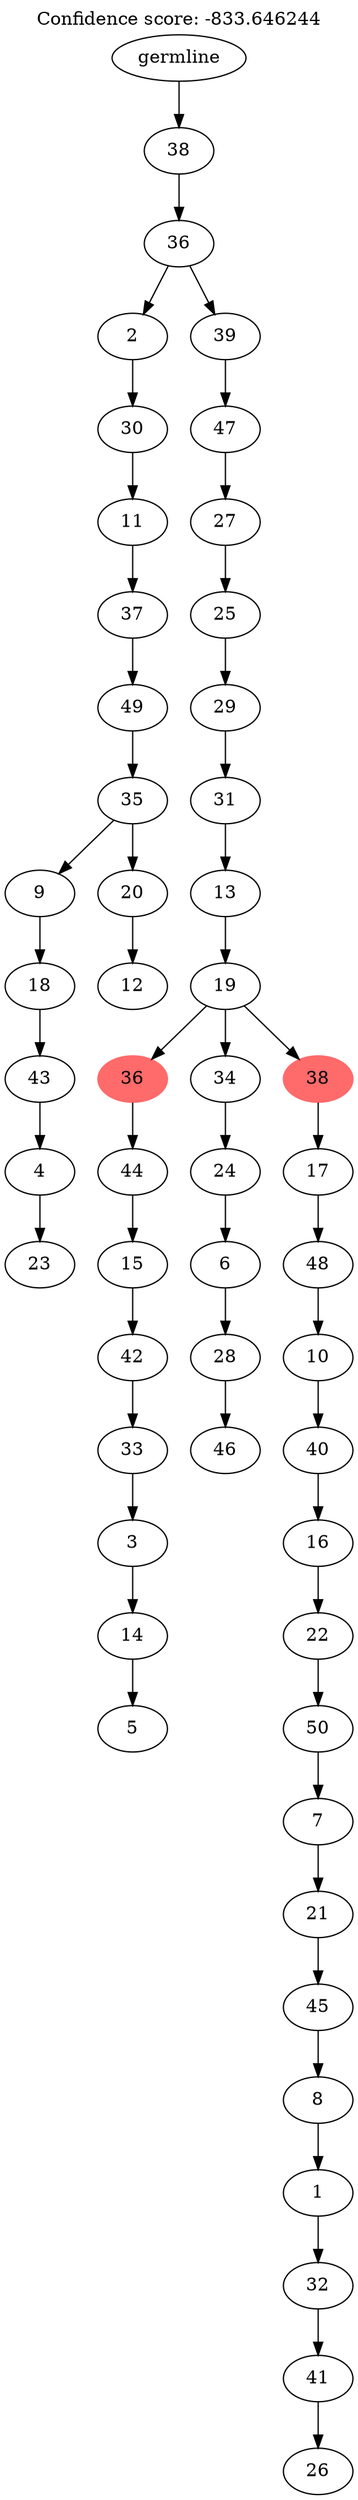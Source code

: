 digraph g {
	"51" -> "52";
	"52" [label="23"];
	"50" -> "51";
	"51" [label="4"];
	"49" -> "50";
	"50" [label="43"];
	"48" -> "49";
	"49" [label="18"];
	"46" -> "47";
	"47" [label="12"];
	"45" -> "46";
	"46" [label="20"];
	"45" -> "48";
	"48" [label="9"];
	"44" -> "45";
	"45" [label="35"];
	"43" -> "44";
	"44" [label="49"];
	"42" -> "43";
	"43" [label="37"];
	"41" -> "42";
	"42" [label="11"];
	"40" -> "41";
	"41" [label="30"];
	"38" -> "39";
	"39" [label="5"];
	"37" -> "38";
	"38" [label="14"];
	"36" -> "37";
	"37" [label="3"];
	"35" -> "36";
	"36" [label="33"];
	"34" -> "35";
	"35" [label="42"];
	"33" -> "34";
	"34" [label="15"];
	"32" -> "33";
	"33" [label="44"];
	"30" -> "31";
	"31" [label="46"];
	"29" -> "30";
	"30" [label="28"];
	"28" -> "29";
	"29" [label="6"];
	"27" -> "28";
	"28" [label="24"];
	"25" -> "26";
	"26" [label="26"];
	"24" -> "25";
	"25" [label="41"];
	"23" -> "24";
	"24" [label="32"];
	"22" -> "23";
	"23" [label="1"];
	"21" -> "22";
	"22" [label="8"];
	"20" -> "21";
	"21" [label="45"];
	"19" -> "20";
	"20" [label="21"];
	"18" -> "19";
	"19" [label="7"];
	"17" -> "18";
	"18" [label="50"];
	"16" -> "17";
	"17" [label="22"];
	"15" -> "16";
	"16" [label="16"];
	"14" -> "15";
	"15" [label="40"];
	"13" -> "14";
	"14" [label="10"];
	"12" -> "13";
	"13" [label="48"];
	"11" -> "12";
	"12" [label="17"];
	"10" -> "11";
	"11" [color=indianred1, style=filled, label="38"];
	"10" -> "27";
	"27" [label="34"];
	"10" -> "32";
	"32" [color=indianred1, style=filled, label="36"];
	"9" -> "10";
	"10" [label="19"];
	"8" -> "9";
	"9" [label="13"];
	"7" -> "8";
	"8" [label="31"];
	"6" -> "7";
	"7" [label="29"];
	"5" -> "6";
	"6" [label="25"];
	"4" -> "5";
	"5" [label="27"];
	"3" -> "4";
	"4" [label="47"];
	"2" -> "3";
	"3" [label="39"];
	"2" -> "40";
	"40" [label="2"];
	"1" -> "2";
	"2" [label="36"];
	"0" -> "1";
	"1" [label="38"];
	"0" [label="germline"];
	labelloc="t";
	label="Confidence score: -833.646244";
}
